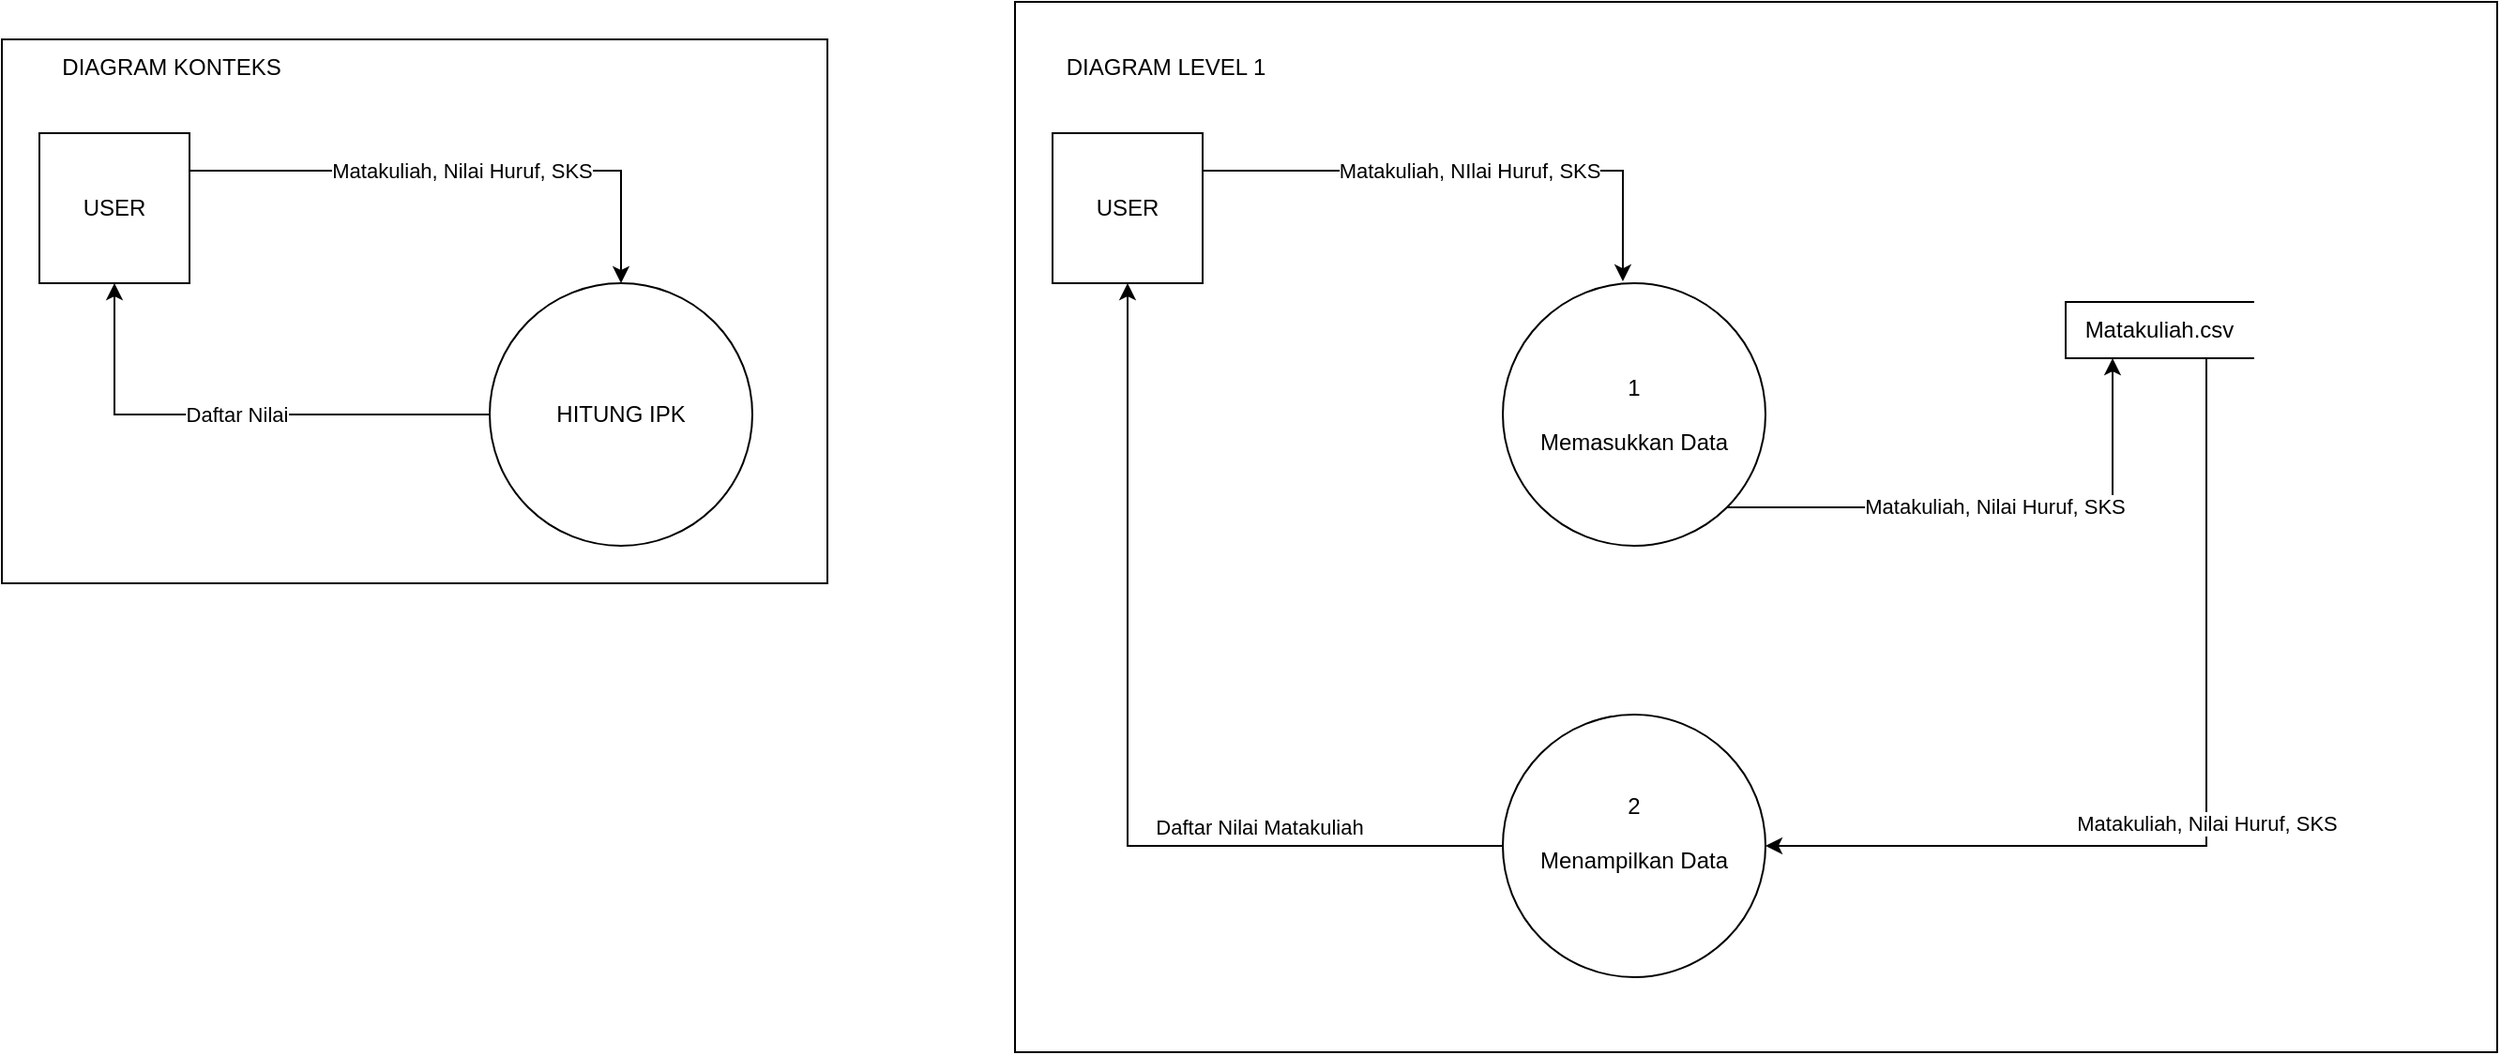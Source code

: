 <mxfile version="24.7.17">
  <diagram name="Page-1" id="I6gqVKRJCeWWmfQ_gIcC">
    <mxGraphModel dx="704" dy="1474" grid="1" gridSize="10" guides="1" tooltips="1" connect="1" arrows="1" fold="1" page="1" pageScale="1" pageWidth="850" pageHeight="1100" math="0" shadow="0">
      <root>
        <mxCell id="0" />
        <mxCell id="1" parent="0" />
        <mxCell id="CcIx1SIDFTJqblKRCucf-16" value="" style="html=1;dashed=0;whiteSpace=wrap;" vertex="1" parent="1">
          <mxGeometry x="580" y="-30" width="790" height="560" as="geometry" />
        </mxCell>
        <mxCell id="CcIx1SIDFTJqblKRCucf-15" value="" style="html=1;dashed=0;whiteSpace=wrap;" vertex="1" parent="1">
          <mxGeometry x="40" y="-10" width="440" height="290" as="geometry" />
        </mxCell>
        <mxCell id="CcIx1SIDFTJqblKRCucf-3" value="Matakuliah, Nilai Huruf, SKS" style="edgeStyle=orthogonalEdgeStyle;rounded=0;orthogonalLoop=1;jettySize=auto;html=1;exitX=1;exitY=0.25;exitDx=0;exitDy=0;entryX=0.5;entryY=0;entryDx=0;entryDy=0;" edge="1" parent="1" source="CcIx1SIDFTJqblKRCucf-1" target="CcIx1SIDFTJqblKRCucf-2">
          <mxGeometry relative="1" as="geometry" />
        </mxCell>
        <mxCell id="CcIx1SIDFTJqblKRCucf-1" value="USER" style="whiteSpace=wrap;html=1;aspect=fixed;" vertex="1" parent="1">
          <mxGeometry x="60" y="40" width="80" height="80" as="geometry" />
        </mxCell>
        <mxCell id="CcIx1SIDFTJqblKRCucf-4" value="Daftar Nilai" style="edgeStyle=orthogonalEdgeStyle;rounded=0;orthogonalLoop=1;jettySize=auto;html=1;exitX=0;exitY=0.5;exitDx=0;exitDy=0;entryX=0.5;entryY=1;entryDx=0;entryDy=0;" edge="1" parent="1" source="CcIx1SIDFTJqblKRCucf-2" target="CcIx1SIDFTJqblKRCucf-1">
          <mxGeometry relative="1" as="geometry" />
        </mxCell>
        <mxCell id="CcIx1SIDFTJqblKRCucf-2" value="HITUNG IPK" style="shape=ellipse;html=1;dashed=0;whiteSpace=wrap;aspect=fixed;perimeter=ellipsePerimeter;" vertex="1" parent="1">
          <mxGeometry x="300" y="120" width="140" height="140" as="geometry" />
        </mxCell>
        <mxCell id="CcIx1SIDFTJqblKRCucf-5" value="DIAGRAM KONTEKS" style="text;html=1;align=center;verticalAlign=middle;resizable=0;points=[];autosize=1;strokeColor=none;fillColor=none;" vertex="1" parent="1">
          <mxGeometry x="60" y="-10" width="140" height="30" as="geometry" />
        </mxCell>
        <mxCell id="CcIx1SIDFTJqblKRCucf-6" value="DIAGRAM LEVEL 1" style="text;html=1;align=center;verticalAlign=middle;resizable=0;points=[];autosize=1;strokeColor=none;fillColor=none;" vertex="1" parent="1">
          <mxGeometry x="595" y="-10" width="130" height="30" as="geometry" />
        </mxCell>
        <mxCell id="CcIx1SIDFTJqblKRCucf-12" value="Matakuliah, Nilai Huruf, SKS" style="edgeStyle=orthogonalEdgeStyle;rounded=0;orthogonalLoop=1;jettySize=auto;html=1;exitX=1;exitY=1;exitDx=0;exitDy=0;entryX=0.25;entryY=1;entryDx=0;entryDy=0;" edge="1" parent="1" source="CcIx1SIDFTJqblKRCucf-7" target="CcIx1SIDFTJqblKRCucf-11">
          <mxGeometry relative="1" as="geometry" />
        </mxCell>
        <mxCell id="CcIx1SIDFTJqblKRCucf-7" value="1&lt;div&gt;&lt;br&gt;&lt;/div&gt;&lt;div&gt;Memasukkan Data&lt;/div&gt;" style="shape=ellipse;html=1;dashed=0;whiteSpace=wrap;aspect=fixed;perimeter=ellipsePerimeter;" vertex="1" parent="1">
          <mxGeometry x="840" y="120" width="140" height="140" as="geometry" />
        </mxCell>
        <mxCell id="CcIx1SIDFTJqblKRCucf-8" value="USER" style="whiteSpace=wrap;html=1;aspect=fixed;" vertex="1" parent="1">
          <mxGeometry x="600" y="40" width="80" height="80" as="geometry" />
        </mxCell>
        <mxCell id="CcIx1SIDFTJqblKRCucf-14" value="Daftar Nilai Matakuliah" style="edgeStyle=orthogonalEdgeStyle;rounded=0;orthogonalLoop=1;jettySize=auto;html=1;exitX=0;exitY=0.5;exitDx=0;exitDy=0;entryX=0.5;entryY=1;entryDx=0;entryDy=0;" edge="1" parent="1" source="CcIx1SIDFTJqblKRCucf-9" target="CcIx1SIDFTJqblKRCucf-8">
          <mxGeometry x="-0.48" y="-10" relative="1" as="geometry">
            <mxPoint x="730" y="150" as="targetPoint" />
            <mxPoint as="offset" />
          </mxGeometry>
        </mxCell>
        <mxCell id="CcIx1SIDFTJqblKRCucf-9" value="&lt;div&gt;2&lt;/div&gt;&lt;div&gt;&lt;br&gt;&lt;/div&gt;&lt;div&gt;Menampilkan Data&lt;/div&gt;&lt;div&gt;&lt;br&gt;&lt;/div&gt;" style="shape=ellipse;html=1;dashed=0;whiteSpace=wrap;aspect=fixed;perimeter=ellipsePerimeter;" vertex="1" parent="1">
          <mxGeometry x="840" y="350" width="140" height="140" as="geometry" />
        </mxCell>
        <mxCell id="CcIx1SIDFTJqblKRCucf-10" value="Matakuliah, NIlai Huruf, SKS" style="edgeStyle=orthogonalEdgeStyle;rounded=0;orthogonalLoop=1;jettySize=auto;html=1;exitX=1;exitY=0.25;exitDx=0;exitDy=0;entryX=0.457;entryY=-0.007;entryDx=0;entryDy=0;entryPerimeter=0;" edge="1" parent="1" source="CcIx1SIDFTJqblKRCucf-8" target="CcIx1SIDFTJqblKRCucf-7">
          <mxGeometry relative="1" as="geometry" />
        </mxCell>
        <mxCell id="CcIx1SIDFTJqblKRCucf-13" value="Matakuliah, Nilai Huruf, SKS" style="edgeStyle=orthogonalEdgeStyle;rounded=0;orthogonalLoop=1;jettySize=auto;html=1;exitX=0.75;exitY=1;exitDx=0;exitDy=0;entryX=1;entryY=0.5;entryDx=0;entryDy=0;" edge="1" parent="1" source="CcIx1SIDFTJqblKRCucf-11" target="CcIx1SIDFTJqblKRCucf-9">
          <mxGeometry relative="1" as="geometry" />
        </mxCell>
        <mxCell id="CcIx1SIDFTJqblKRCucf-11" value="Matakuliah.csv" style="html=1;dashed=0;whiteSpace=wrap;shape=partialRectangle;right=0;" vertex="1" parent="1">
          <mxGeometry x="1140" y="130" width="100" height="30" as="geometry" />
        </mxCell>
      </root>
    </mxGraphModel>
  </diagram>
</mxfile>
